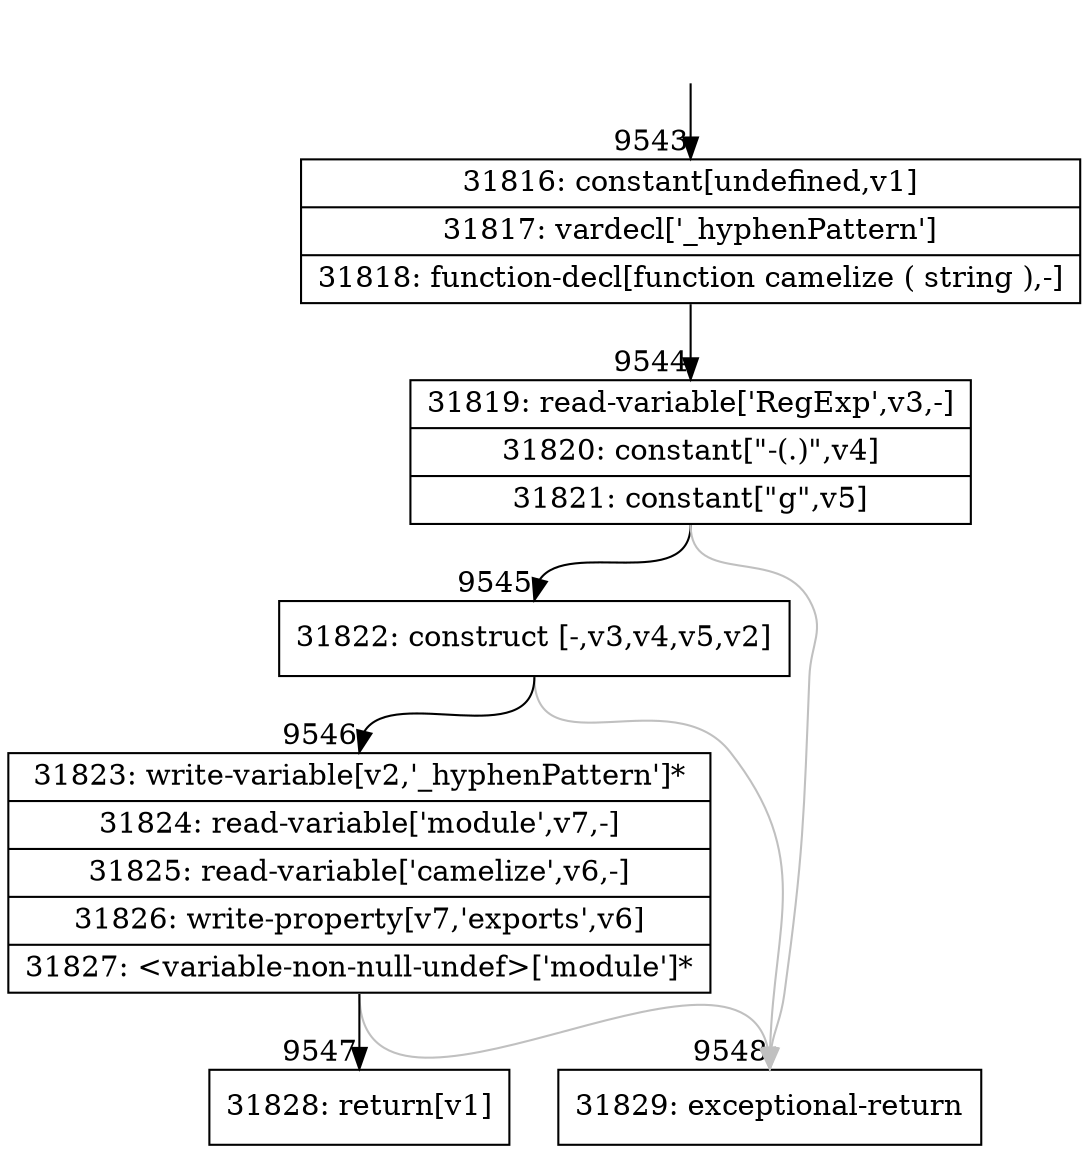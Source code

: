 digraph {
rankdir="TD"
BB_entry699[shape=none,label=""];
BB_entry699 -> BB9543 [tailport=s, headport=n, headlabel="    9543"]
BB9543 [shape=record label="{31816: constant[undefined,v1]|31817: vardecl['_hyphenPattern']|31818: function-decl[function camelize ( string ),-]}" ] 
BB9543 -> BB9544 [tailport=s, headport=n, headlabel="      9544"]
BB9544 [shape=record label="{31819: read-variable['RegExp',v3,-]|31820: constant[\"-(.)\",v4]|31821: constant[\"g\",v5]}" ] 
BB9544 -> BB9545 [tailport=s, headport=n, headlabel="      9545"]
BB9544 -> BB9548 [tailport=s, headport=n, color=gray, headlabel="      9548"]
BB9545 [shape=record label="{31822: construct [-,v3,v4,v5,v2]}" ] 
BB9545 -> BB9546 [tailport=s, headport=n, headlabel="      9546"]
BB9545 -> BB9548 [tailport=s, headport=n, color=gray]
BB9546 [shape=record label="{31823: write-variable[v2,'_hyphenPattern']*|31824: read-variable['module',v7,-]|31825: read-variable['camelize',v6,-]|31826: write-property[v7,'exports',v6]|31827: \<variable-non-null-undef\>['module']*}" ] 
BB9546 -> BB9547 [tailport=s, headport=n, headlabel="      9547"]
BB9546 -> BB9548 [tailport=s, headport=n, color=gray]
BB9547 [shape=record label="{31828: return[v1]}" ] 
BB9548 [shape=record label="{31829: exceptional-return}" ] 
//#$~ 16945
}
